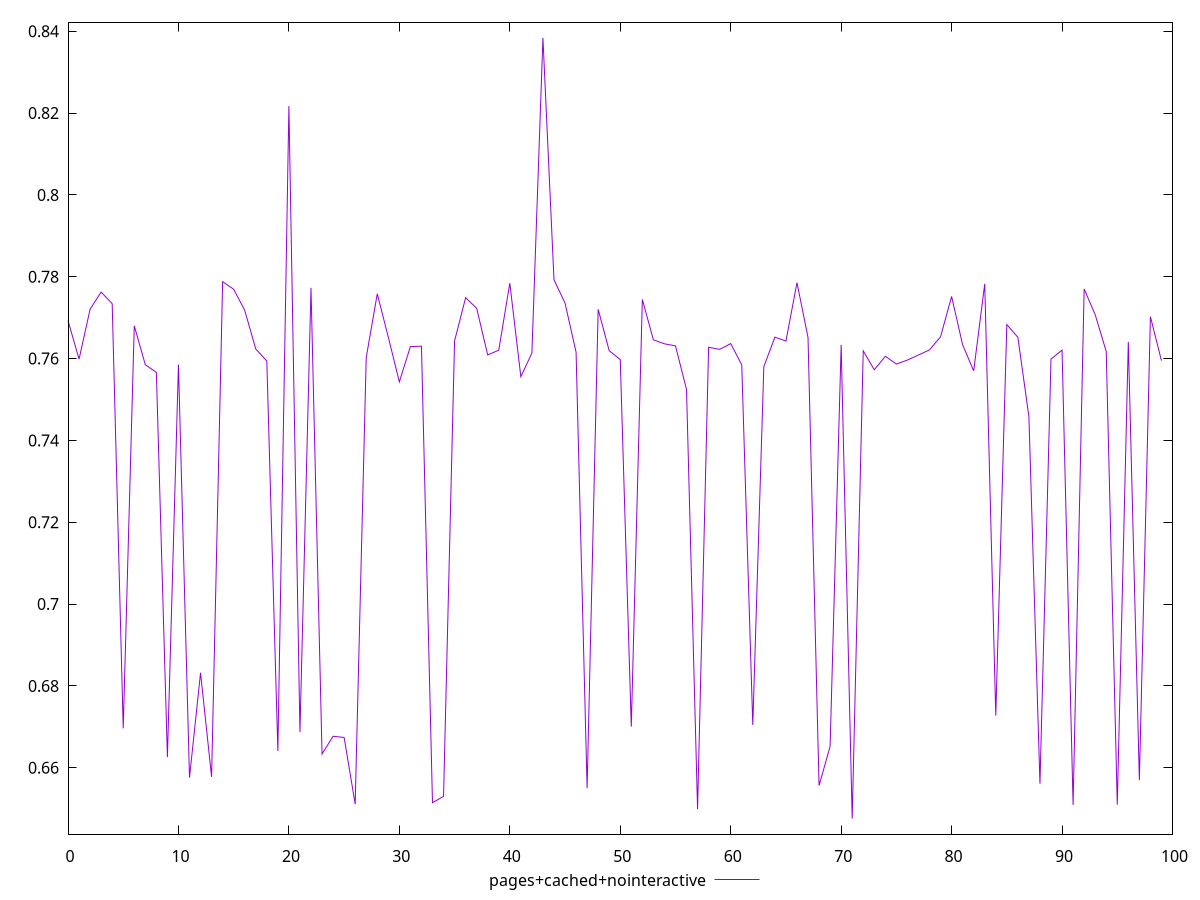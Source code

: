 $_pagesCachedNointeractive <<EOF
0.7692859094964107
0.7598571160188997
0.7720645707899441
0.7762488483872093
0.7734044233962304
0.669634624769779
0.76799631229361
0.7584989376547642
0.7566198789952188
0.662594069343378
0.7585135651690962
0.657593984158922
0.6832053551055574
0.6577770323322444
0.7787867806632658
0.7769314607228103
0.7717970877448036
0.7623332316276621
0.759402541214975
0.6640824295094709
0.821704009727414
0.6687259387263844
0.7772798399909108
0.6633738167101371
0.6676958211555402
0.6674060417053425
0.6511115820101048
0.7602307930093144
0.7758346787151104
0.7652263025812616
0.7543068001882324
0.7629365068634338
0.7630241891085191
0.6514667934776481
0.6530104266247151
0.7643194674569902
0.7748792854949134
0.7722933107904792
0.7608743892073027
0.7620522110683144
0.7784139581803851
0.7555611332019849
0.7613364783685568
0.8383589612217753
0.779276974473091
0.7735538484870277
0.7615548209419283
0.6549991872907446
0.7720374043844672
0.7619227072599715
0.7597572817294431
0.6700510045941508
0.7744461712179532
0.764571259250826
0.7636019931768661
0.7631132253380886
0.7524293564013879
0.6498789170179824
0.7627670778130355
0.7622496430279843
0.763652694071312
0.7584627639654494
0.6704354083772681
0.7580060309734221
0.765234110593048
0.764260815474548
0.778543017084862
0.765167029974842
0.6556404551172301
0.6652304898905426
0.763343772460852
0.6475964215263799
0.7618769915563401
0.7572609076887653
0.7605635899070979
0.758666853665865
0.7596303037168727
0.7608728286833062
0.7621188340071858
0.7653281527301106
0.7751737948068087
0.7633451233455233
0.757000047675466
0.7782621065113781
0.6727527480303821
0.7683033541797663
0.7651921004031508
0.7457907602752036
0.6561044686124993
0.7598831813058526
0.7620482177669761
0.6509139283647154
0.7770159032219047
0.7707174974362715
0.7617378570800635
0.6510014310825538
0.764057092693041
0.6569810632610922
0.7702227094110774
0.759489846769125
EOF
set key outside below
set terminal pngcairo
set output "report_00006_2020-11-02T20-21-41.718Z/speed-index/pages+cached+nointeractive//score.png"
set yrange [0.643781170732472:0.8421742120156832]
plot $_pagesCachedNointeractive title "pages+cached+nointeractive" with line ,